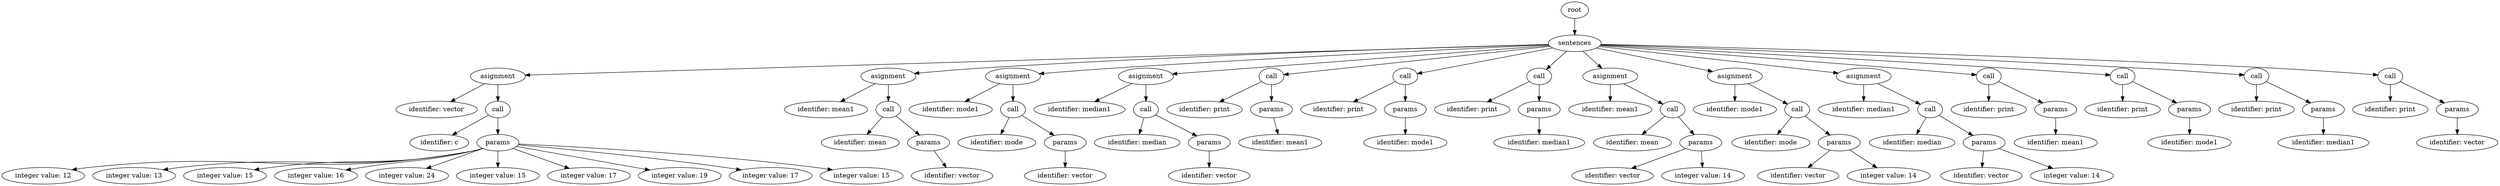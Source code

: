 digraph G{nodo0[label="root"];
node1[label="sentences"];
nodo0->node1;
node2[label="asignment"];
node1->node2;
node3[label="identifier: vector"];
node2->node3;
node4[label="call"];
node2->node4;
node5[label="identifier: c"];
node4->node5;
node6[label="params"];
node4->node6;
node7[label="integer value: 12"];
node6->node7;
node8[label="integer value: 13"];
node6->node8;
node9[label="integer value: 15"];
node6->node9;
node10[label="integer value: 16"];
node6->node10;
node11[label="integer value: 24"];
node6->node11;
node12[label="integer value: 15"];
node6->node12;
node13[label="integer value: 17"];
node6->node13;
node14[label="integer value: 19"];
node6->node14;
node15[label="integer value: 17"];
node6->node15;
node16[label="integer value: 15"];
node6->node16;
node17[label="asignment"];
node1->node17;
node18[label="identifier: mean1"];
node17->node18;
node19[label="call"];
node17->node19;
node20[label="identifier: mean"];
node19->node20;
node21[label="params"];
node19->node21;
node22[label="identifier: vector"];
node21->node22;
node23[label="asignment"];
node1->node23;
node24[label="identifier: mode1"];
node23->node24;
node25[label="call"];
node23->node25;
node26[label="identifier: mode"];
node25->node26;
node27[label="params"];
node25->node27;
node28[label="identifier: vector"];
node27->node28;
node29[label="asignment"];
node1->node29;
node30[label="identifier: median1"];
node29->node30;
node31[label="call"];
node29->node31;
node32[label="identifier: median"];
node31->node32;
node33[label="params"];
node31->node33;
node34[label="identifier: vector"];
node33->node34;
node35[label="call"];
node1->node35;
node36[label="identifier: print"];
node35->node36;
node37[label="params"];
node35->node37;
node38[label="identifier: mean1"];
node37->node38;
node39[label="call"];
node1->node39;
node40[label="identifier: print"];
node39->node40;
node41[label="params"];
node39->node41;
node42[label="identifier: mode1"];
node41->node42;
node43[label="call"];
node1->node43;
node44[label="identifier: print"];
node43->node44;
node45[label="params"];
node43->node45;
node46[label="identifier: median1"];
node45->node46;
node47[label="asignment"];
node1->node47;
node48[label="identifier: mean1"];
node47->node48;
node49[label="call"];
node47->node49;
node50[label="identifier: mean"];
node49->node50;
node51[label="params"];
node49->node51;
node52[label="identifier: vector"];
node51->node52;
node53[label="integer value: 14"];
node51->node53;
node54[label="asignment"];
node1->node54;
node55[label="identifier: mode1"];
node54->node55;
node56[label="call"];
node54->node56;
node57[label="identifier: mode"];
node56->node57;
node58[label="params"];
node56->node58;
node59[label="identifier: vector"];
node58->node59;
node60[label="integer value: 14"];
node58->node60;
node61[label="asignment"];
node1->node61;
node62[label="identifier: median1"];
node61->node62;
node63[label="call"];
node61->node63;
node64[label="identifier: median"];
node63->node64;
node65[label="params"];
node63->node65;
node66[label="identifier: vector"];
node65->node66;
node67[label="integer value: 14"];
node65->node67;
node68[label="call"];
node1->node68;
node69[label="identifier: print"];
node68->node69;
node70[label="params"];
node68->node70;
node71[label="identifier: mean1"];
node70->node71;
node72[label="call"];
node1->node72;
node73[label="identifier: print"];
node72->node73;
node74[label="params"];
node72->node74;
node75[label="identifier: mode1"];
node74->node75;
node76[label="call"];
node1->node76;
node77[label="identifier: print"];
node76->node77;
node78[label="params"];
node76->node78;
node79[label="identifier: median1"];
node78->node79;
node80[label="call"];
node1->node80;
node81[label="identifier: print"];
node80->node81;
node82[label="params"];
node80->node82;
node83[label="identifier: vector"];
node82->node83;
}